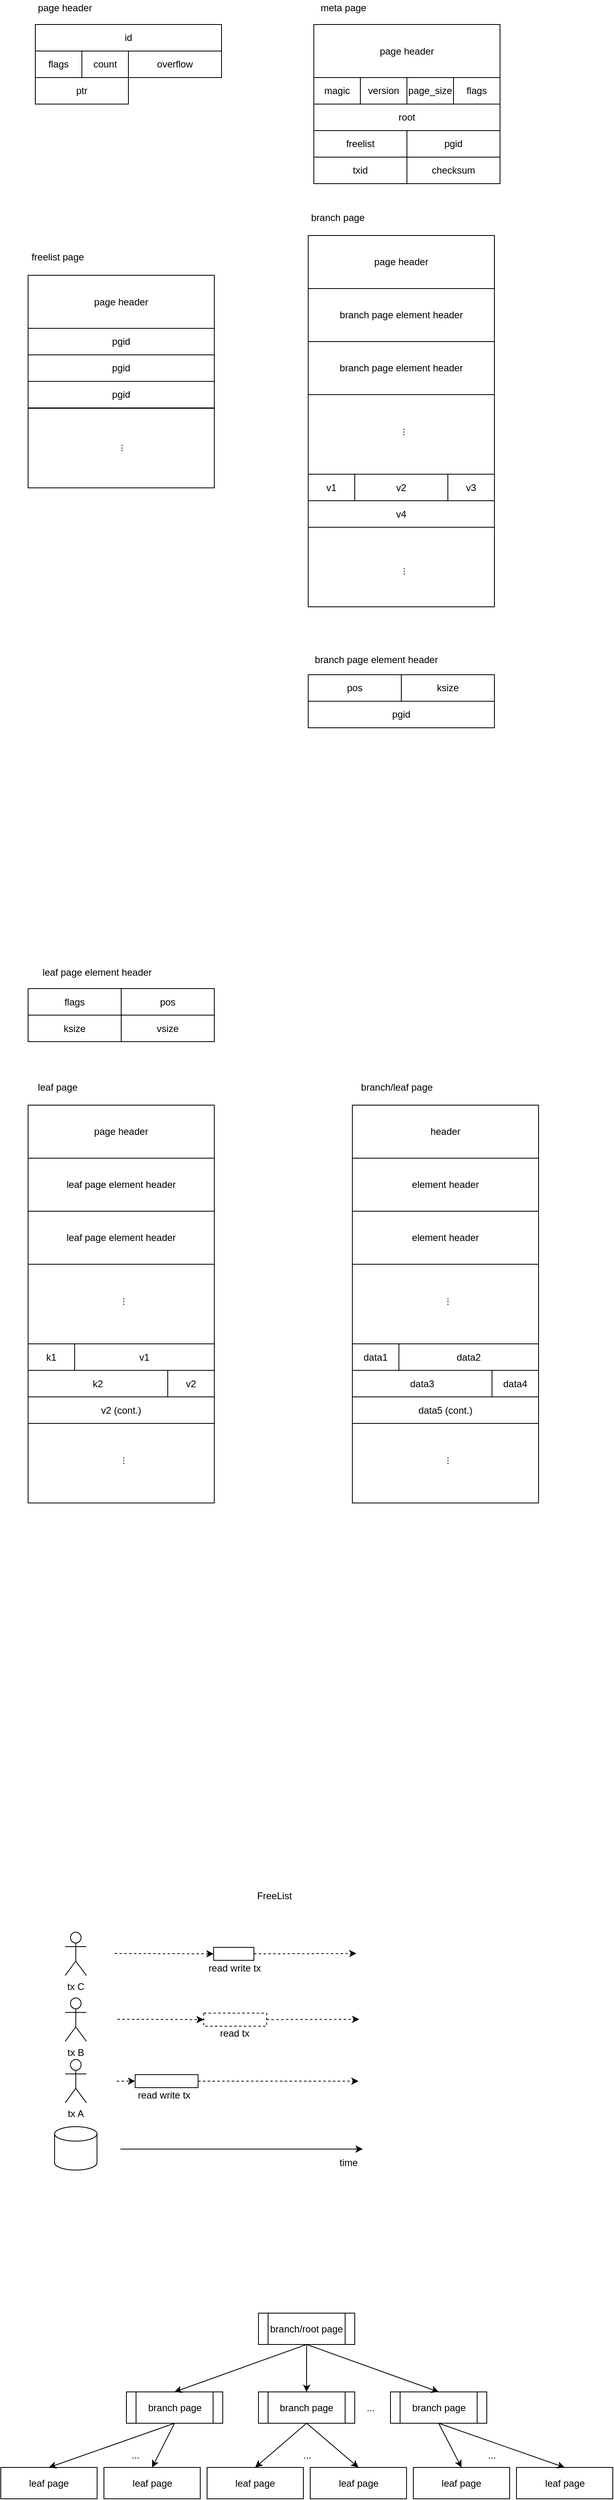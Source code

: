 <mxfile version="11.0.5" type="device"><diagram id="u4x8WOpC-o0JPx7OLrli" name="Page-1"><mxGraphModel dx="1426" dy="862" grid="0" gridSize="10" guides="1" tooltips="1" connect="1" arrows="1" fold="1" page="1" pageScale="1" pageWidth="827" pageHeight="1169" math="0" shadow="0"><root><mxCell id="0"/><mxCell id="1" parent="0"/><mxCell id="Ba4bxEhjD8OeGmvxkxlH-1" value="magic" style="rounded=0;whiteSpace=wrap;html=1;" parent="1" vertex="1"><mxGeometry x="420" y="132.5" width="58" height="33" as="geometry"/></mxCell><mxCell id="Ba4bxEhjD8OeGmvxkxlH-2" value="version" style="rounded=0;whiteSpace=wrap;html=1;" parent="1" vertex="1"><mxGeometry x="478" y="132.5" width="58" height="33" as="geometry"/></mxCell><mxCell id="Ba4bxEhjD8OeGmvxkxlH-3" value="page_size" style="rounded=0;whiteSpace=wrap;html=1;" parent="1" vertex="1"><mxGeometry x="536" y="132.5" width="58" height="33" as="geometry"/></mxCell><mxCell id="Ba4bxEhjD8OeGmvxkxlH-4" value="flags" style="rounded=0;whiteSpace=wrap;html=1;" parent="1" vertex="1"><mxGeometry x="594" y="132.5" width="58" height="33" as="geometry"/></mxCell><mxCell id="Ba4bxEhjD8OeGmvxkxlH-5" value="root" style="rounded=0;whiteSpace=wrap;html=1;" parent="1" vertex="1"><mxGeometry x="420" y="165.5" width="232" height="33" as="geometry"/></mxCell><mxCell id="Ba4bxEhjD8OeGmvxkxlH-6" value="freelist" style="rounded=0;whiteSpace=wrap;html=1;" parent="1" vertex="1"><mxGeometry x="420" y="198.5" width="116" height="33" as="geometry"/></mxCell><mxCell id="Ba4bxEhjD8OeGmvxkxlH-7" value="pgid" style="rounded=0;whiteSpace=wrap;html=1;" parent="1" vertex="1"><mxGeometry x="536" y="198.5" width="116" height="33" as="geometry"/></mxCell><mxCell id="Ba4bxEhjD8OeGmvxkxlH-8" value="txid" style="rounded=0;whiteSpace=wrap;html=1;" parent="1" vertex="1"><mxGeometry x="420" y="231.5" width="116" height="33" as="geometry"/></mxCell><mxCell id="Ba4bxEhjD8OeGmvxkxlH-9" value="checksum" style="rounded=0;whiteSpace=wrap;html=1;" parent="1" vertex="1"><mxGeometry x="536" y="231.5" width="116" height="33" as="geometry"/></mxCell><mxCell id="Ba4bxEhjD8OeGmvxkxlH-10" value="id" style="rounded=0;whiteSpace=wrap;html=1;" parent="1" vertex="1"><mxGeometry x="73" y="66.5" width="232" height="33" as="geometry"/></mxCell><mxCell id="Ba4bxEhjD8OeGmvxkxlH-11" value="flags" style="rounded=0;whiteSpace=wrap;html=1;" parent="1" vertex="1"><mxGeometry x="73" y="99.5" width="58" height="33" as="geometry"/></mxCell><mxCell id="Ba4bxEhjD8OeGmvxkxlH-12" value="count" style="rounded=0;whiteSpace=wrap;html=1;" parent="1" vertex="1"><mxGeometry x="131" y="99.5" width="58" height="33" as="geometry"/></mxCell><mxCell id="Ba4bxEhjD8OeGmvxkxlH-13" value="overflow" style="rounded=0;whiteSpace=wrap;html=1;" parent="1" vertex="1"><mxGeometry x="189" y="99.5" width="116" height="33" as="geometry"/></mxCell><mxCell id="Ba4bxEhjD8OeGmvxkxlH-15" value="ptr" style="rounded=0;whiteSpace=wrap;html=1;" parent="1" vertex="1"><mxGeometry x="73" y="132.5" width="116" height="33" as="geometry"/></mxCell><mxCell id="Ba4bxEhjD8OeGmvxkxlH-16" value="page header" style="text;html=1;strokeColor=none;fillColor=none;align=center;verticalAlign=middle;whiteSpace=wrap;rounded=0;" parent="1" vertex="1"><mxGeometry x="73" y="36" width="74" height="20" as="geometry"/></mxCell><mxCell id="Ba4bxEhjD8OeGmvxkxlH-18" value="page header" style="rounded=0;whiteSpace=wrap;html=1;" parent="1" vertex="1"><mxGeometry x="420" y="66.5" width="232" height="66" as="geometry"/></mxCell><mxCell id="Ba4bxEhjD8OeGmvxkxlH-19" value="meta page" style="text;html=1;strokeColor=none;fillColor=none;align=center;verticalAlign=middle;whiteSpace=wrap;rounded=0;" parent="1" vertex="1"><mxGeometry x="420" y="36" width="74" height="20" as="geometry"/></mxCell><mxCell id="Ba4bxEhjD8OeGmvxkxlH-20" value="page header" style="rounded=0;whiteSpace=wrap;html=1;" parent="1" vertex="1"><mxGeometry x="64" y="378.5" width="232" height="66" as="geometry"/></mxCell><mxCell id="Ba4bxEhjD8OeGmvxkxlH-21" value="freelist page" style="text;html=1;strokeColor=none;fillColor=none;align=center;verticalAlign=middle;whiteSpace=wrap;rounded=0;" parent="1" vertex="1"><mxGeometry x="64" y="346" width="74" height="20" as="geometry"/></mxCell><mxCell id="Ba4bxEhjD8OeGmvxkxlH-22" value="pgid" style="rounded=0;whiteSpace=wrap;html=1;" parent="1" vertex="1"><mxGeometry x="64" y="444.5" width="232" height="33" as="geometry"/></mxCell><mxCell id="Ba4bxEhjD8OeGmvxkxlH-23" value="pgid" style="rounded=0;whiteSpace=wrap;html=1;" parent="1" vertex="1"><mxGeometry x="64" y="477.5" width="232" height="33" as="geometry"/></mxCell><mxCell id="Ba4bxEhjD8OeGmvxkxlH-24" value="pgid" style="rounded=0;whiteSpace=wrap;html=1;" parent="1" vertex="1"><mxGeometry x="64" y="510.5" width="232" height="33" as="geometry"/></mxCell><mxCell id="Ba4bxEhjD8OeGmvxkxlH-25" value="" style="rounded=0;whiteSpace=wrap;html=1;" parent="1" vertex="1"><mxGeometry x="64" y="544" width="232" height="99" as="geometry"/></mxCell><mxCell id="Ba4bxEhjD8OeGmvxkxlH-26" value="..." style="text;html=1;strokeColor=none;fillColor=none;align=center;verticalAlign=middle;whiteSpace=wrap;rounded=0;rotation=90;" parent="1" vertex="1"><mxGeometry x="165" y="583.5" width="40" height="20" as="geometry"/></mxCell><mxCell id="Nzti6w0T7KZgk9Zd2dwh-2" value="page header" style="rounded=0;whiteSpace=wrap;html=1;" parent="1" vertex="1"><mxGeometry x="413" y="329" width="232" height="66" as="geometry"/></mxCell><mxCell id="Nzti6w0T7KZgk9Zd2dwh-3" value="branch page" style="text;html=1;strokeColor=none;fillColor=none;align=center;verticalAlign=middle;whiteSpace=wrap;rounded=0;" parent="1" vertex="1"><mxGeometry x="413" y="296.5" width="74" height="20" as="geometry"/></mxCell><mxCell id="Nzti6w0T7KZgk9Zd2dwh-4" value="branch page element header" style="rounded=0;whiteSpace=wrap;html=1;" parent="1" vertex="1"><mxGeometry x="413" y="395" width="232" height="66" as="geometry"/></mxCell><mxCell id="Nzti6w0T7KZgk9Zd2dwh-5" value="branch page element header" style="rounded=0;whiteSpace=wrap;html=1;" parent="1" vertex="1"><mxGeometry x="413" y="461" width="232" height="66" as="geometry"/></mxCell><mxCell id="Nzti6w0T7KZgk9Zd2dwh-6" value="" style="rounded=0;whiteSpace=wrap;html=1;" parent="1" vertex="1"><mxGeometry x="413" y="527" width="232" height="99" as="geometry"/></mxCell><mxCell id="Nzti6w0T7KZgk9Zd2dwh-7" value="..." style="text;html=1;strokeColor=none;fillColor=none;align=center;verticalAlign=middle;whiteSpace=wrap;rounded=0;rotation=90;" parent="1" vertex="1"><mxGeometry x="516" y="563.5" width="40" height="20" as="geometry"/></mxCell><mxCell id="Nzti6w0T7KZgk9Zd2dwh-8" value="pgid" style="rounded=0;whiteSpace=wrap;html=1;" parent="1" vertex="1"><mxGeometry x="413" y="908.5" width="232" height="33" as="geometry"/></mxCell><mxCell id="Nzti6w0T7KZgk9Zd2dwh-9" value="pos" style="rounded=0;whiteSpace=wrap;html=1;" parent="1" vertex="1"><mxGeometry x="413" y="875.5" width="116" height="33" as="geometry"/></mxCell><mxCell id="Nzti6w0T7KZgk9Zd2dwh-10" value="ksize" style="rounded=0;whiteSpace=wrap;html=1;" parent="1" vertex="1"><mxGeometry x="529" y="875.5" width="116" height="33" as="geometry"/></mxCell><mxCell id="Nzti6w0T7KZgk9Zd2dwh-11" value="branch page element header" style="text;html=1;strokeColor=none;fillColor=none;align=center;verticalAlign=middle;whiteSpace=wrap;rounded=0;" parent="1" vertex="1"><mxGeometry x="412" y="847" width="172" height="20" as="geometry"/></mxCell><mxCell id="Nzti6w0T7KZgk9Zd2dwh-12" value="leaf page element header" style="text;html=1;strokeColor=none;fillColor=none;align=center;verticalAlign=middle;whiteSpace=wrap;rounded=0;" parent="1" vertex="1"><mxGeometry x="64" y="1236" width="172" height="20" as="geometry"/></mxCell><mxCell id="Nzti6w0T7KZgk9Zd2dwh-13" value="flags" style="rounded=0;whiteSpace=wrap;html=1;" parent="1" vertex="1"><mxGeometry x="64" y="1266" width="116" height="33" as="geometry"/></mxCell><mxCell id="Nzti6w0T7KZgk9Zd2dwh-14" value="pos" style="rounded=0;whiteSpace=wrap;html=1;" parent="1" vertex="1"><mxGeometry x="180" y="1266" width="116" height="33" as="geometry"/></mxCell><mxCell id="Nzti6w0T7KZgk9Zd2dwh-15" value="ksize" style="rounded=0;whiteSpace=wrap;html=1;" parent="1" vertex="1"><mxGeometry x="64" y="1299" width="116" height="33" as="geometry"/></mxCell><mxCell id="Nzti6w0T7KZgk9Zd2dwh-16" value="vsize" style="rounded=0;whiteSpace=wrap;html=1;" parent="1" vertex="1"><mxGeometry x="180" y="1299" width="116" height="33" as="geometry"/></mxCell><mxCell id="Nzti6w0T7KZgk9Zd2dwh-20" value="v1" style="rounded=0;whiteSpace=wrap;html=1;" parent="1" vertex="1"><mxGeometry x="413" y="626" width="58" height="33" as="geometry"/></mxCell><mxCell id="Nzti6w0T7KZgk9Zd2dwh-21" value="v2" style="rounded=0;whiteSpace=wrap;html=1;" parent="1" vertex="1"><mxGeometry x="471" y="626" width="116" height="33" as="geometry"/></mxCell><mxCell id="Nzti6w0T7KZgk9Zd2dwh-23" value="v3" style="rounded=0;whiteSpace=wrap;html=1;" parent="1" vertex="1"><mxGeometry x="587" y="626" width="58" height="33" as="geometry"/></mxCell><mxCell id="Nzti6w0T7KZgk9Zd2dwh-24" value="v4" style="rounded=0;whiteSpace=wrap;html=1;" parent="1" vertex="1"><mxGeometry x="413" y="659" width="232" height="33" as="geometry"/></mxCell><mxCell id="Nzti6w0T7KZgk9Zd2dwh-25" value="" style="rounded=0;whiteSpace=wrap;html=1;" parent="1" vertex="1"><mxGeometry x="413" y="692" width="232" height="99" as="geometry"/></mxCell><mxCell id="Nzti6w0T7KZgk9Zd2dwh-26" value="..." style="text;html=1;strokeColor=none;fillColor=none;align=center;verticalAlign=middle;whiteSpace=wrap;rounded=0;rotation=90;" parent="1" vertex="1"><mxGeometry x="516" y="737" width="40" height="20" as="geometry"/></mxCell><mxCell id="vAgkXXNqZZOm4XAPOhVZ-1" value="page header" style="rounded=0;whiteSpace=wrap;html=1;" parent="1" vertex="1"><mxGeometry x="64" y="1411" width="232" height="66" as="geometry"/></mxCell><mxCell id="vAgkXXNqZZOm4XAPOhVZ-2" value="leaf page" style="text;html=1;strokeColor=none;fillColor=none;align=center;verticalAlign=middle;whiteSpace=wrap;rounded=0;" parent="1" vertex="1"><mxGeometry x="64" y="1378.5" width="74" height="20" as="geometry"/></mxCell><mxCell id="vAgkXXNqZZOm4XAPOhVZ-3" value="leaf page element header" style="rounded=0;whiteSpace=wrap;html=1;" parent="1" vertex="1"><mxGeometry x="64" y="1477" width="232" height="66" as="geometry"/></mxCell><mxCell id="vAgkXXNqZZOm4XAPOhVZ-4" value="leaf page element header" style="rounded=0;whiteSpace=wrap;html=1;" parent="1" vertex="1"><mxGeometry x="64" y="1543" width="232" height="66" as="geometry"/></mxCell><mxCell id="vAgkXXNqZZOm4XAPOhVZ-5" value="" style="rounded=0;whiteSpace=wrap;html=1;" parent="1" vertex="1"><mxGeometry x="64" y="1609" width="232" height="99" as="geometry"/></mxCell><mxCell id="vAgkXXNqZZOm4XAPOhVZ-6" value="..." style="text;html=1;strokeColor=none;fillColor=none;align=center;verticalAlign=middle;whiteSpace=wrap;rounded=0;rotation=90;" parent="1" vertex="1"><mxGeometry x="167" y="1645.5" width="40" height="20" as="geometry"/></mxCell><mxCell id="vAgkXXNqZZOm4XAPOhVZ-7" value="k1" style="rounded=0;whiteSpace=wrap;html=1;" parent="1" vertex="1"><mxGeometry x="64" y="1708" width="58" height="33" as="geometry"/></mxCell><mxCell id="vAgkXXNqZZOm4XAPOhVZ-8" value="v1" style="rounded=0;whiteSpace=wrap;html=1;" parent="1" vertex="1"><mxGeometry x="122" y="1708" width="174" height="33" as="geometry"/></mxCell><mxCell id="vAgkXXNqZZOm4XAPOhVZ-9" value="k2" style="rounded=0;whiteSpace=wrap;html=1;" parent="1" vertex="1"><mxGeometry x="64" y="1741" width="174" height="33" as="geometry"/></mxCell><mxCell id="vAgkXXNqZZOm4XAPOhVZ-10" value="v2" style="rounded=0;whiteSpace=wrap;html=1;" parent="1" vertex="1"><mxGeometry x="238" y="1741" width="58" height="33" as="geometry"/></mxCell><mxCell id="vAgkXXNqZZOm4XAPOhVZ-11" value="v2 (cont.)" style="rounded=0;whiteSpace=wrap;html=1;" parent="1" vertex="1"><mxGeometry x="64" y="1774" width="232" height="33" as="geometry"/></mxCell><mxCell id="vAgkXXNqZZOm4XAPOhVZ-12" value="" style="rounded=0;whiteSpace=wrap;html=1;" parent="1" vertex="1"><mxGeometry x="64" y="1807" width="232" height="99" as="geometry"/></mxCell><mxCell id="vAgkXXNqZZOm4XAPOhVZ-13" value="..." style="text;html=1;strokeColor=none;fillColor=none;align=center;verticalAlign=middle;whiteSpace=wrap;rounded=0;rotation=90;" parent="1" vertex="1"><mxGeometry x="167" y="1843.5" width="40" height="20" as="geometry"/></mxCell><mxCell id="NZSFjV7HwEU90hjKOPZo-1" value="FreeList" style="text;html=1;strokeColor=none;fillColor=none;align=center;verticalAlign=middle;whiteSpace=wrap;rounded=0;" parent="1" vertex="1"><mxGeometry x="351" y="2385" width="40" height="20" as="geometry"/></mxCell><mxCell id="NZSFjV7HwEU90hjKOPZo-26" value="" style="group" parent="1" vertex="1" connectable="0"><mxGeometry x="97" y="2440" width="384" height="296" as="geometry"/></mxCell><mxCell id="NZSFjV7HwEU90hjKOPZo-25" value="" style="group" parent="NZSFjV7HwEU90hjKOPZo-26" vertex="1" connectable="0"><mxGeometry width="384" height="296" as="geometry"/></mxCell><mxCell id="NZSFjV7HwEU90hjKOPZo-2" value="" style="endArrow=classic;html=1;" parent="NZSFjV7HwEU90hjKOPZo-25" edge="1"><mxGeometry width="50" height="50" relative="1" as="geometry"><mxPoint x="81.908" y="269.909" as="sourcePoint"/><mxPoint x="384" y="269.909" as="targetPoint"/></mxGeometry></mxCell><mxCell id="NZSFjV7HwEU90hjKOPZo-3" value="" style="strokeWidth=1;html=1;shape=mxgraph.flowchart.database;whiteSpace=wrap;" parent="NZSFjV7HwEU90hjKOPZo-25" vertex="1"><mxGeometry y="242.018" width="52.844" height="53.982" as="geometry"/></mxCell><mxCell id="NZSFjV7HwEU90hjKOPZo-7" value="tx A" style="shape=umlActor;verticalLabelPosition=bottom;labelBackgroundColor=#ffffff;verticalAlign=top;html=1;outlineConnect=0;" parent="NZSFjV7HwEU90hjKOPZo-25" vertex="1"><mxGeometry x="13.211" y="158.347" width="26.422" height="53.982" as="geometry"/></mxCell><mxCell id="NZSFjV7HwEU90hjKOPZo-8" value="tx B" style="shape=umlActor;verticalLabelPosition=bottom;labelBackgroundColor=#ffffff;verticalAlign=top;html=1;outlineConnect=0;" parent="NZSFjV7HwEU90hjKOPZo-25" vertex="1"><mxGeometry x="13.211" y="81.872" width="26.422" height="53.982" as="geometry"/></mxCell><mxCell id="NZSFjV7HwEU90hjKOPZo-9" value="tx C" style="shape=umlActor;verticalLabelPosition=bottom;labelBackgroundColor=#ffffff;verticalAlign=top;html=1;outlineConnect=0;" parent="NZSFjV7HwEU90hjKOPZo-25" vertex="1"><mxGeometry x="13.211" width="26.422" height="53.982" as="geometry"/></mxCell><mxCell id="NZSFjV7HwEU90hjKOPZo-11" value="" style="endArrow=classic;html=1;dashed=1;" parent="NZSFjV7HwEU90hjKOPZo-25" source="NZSFjV7HwEU90hjKOPZo-14" edge="1"><mxGeometry width="50" height="50" relative="1" as="geometry"><mxPoint x="77.505" y="185.337" as="sourcePoint"/><mxPoint x="378.716" y="185.337" as="targetPoint"/></mxGeometry></mxCell><mxCell id="NZSFjV7HwEU90hjKOPZo-12" value="" style="endArrow=classic;html=1;dashed=1;" parent="NZSFjV7HwEU90hjKOPZo-25" source="NZSFjV7HwEU90hjKOPZo-16" edge="1"><mxGeometry width="50" height="50" relative="1" as="geometry"><mxPoint x="78.385" y="108.413" as="sourcePoint"/><mxPoint x="379.596" y="108.413" as="targetPoint"/></mxGeometry></mxCell><mxCell id="NZSFjV7HwEU90hjKOPZo-13" value="" style="endArrow=classic;html=1;dashed=1;" parent="NZSFjV7HwEU90hjKOPZo-25" source="NZSFjV7HwEU90hjKOPZo-19" edge="1"><mxGeometry width="50" height="50" relative="1" as="geometry"><mxPoint x="74.862" y="26.541" as="sourcePoint"/><mxPoint x="376.073" y="26.541" as="targetPoint"/></mxGeometry></mxCell><mxCell id="NZSFjV7HwEU90hjKOPZo-14" value="" style="rounded=0;whiteSpace=wrap;html=1;" parent="NZSFjV7HwEU90hjKOPZo-25" vertex="1"><mxGeometry x="100.404" y="177.24" width="78.385" height="16.195" as="geometry"/></mxCell><mxCell id="NZSFjV7HwEU90hjKOPZo-15" value="" style="endArrow=classic;html=1;dashed=1;" parent="NZSFjV7HwEU90hjKOPZo-25" target="NZSFjV7HwEU90hjKOPZo-14" edge="1"><mxGeometry width="50" height="50" relative="1" as="geometry"><mxPoint x="77.505" y="185.337" as="sourcePoint"/><mxPoint x="378.716" y="185.337" as="targetPoint"/></mxGeometry></mxCell><mxCell id="NZSFjV7HwEU90hjKOPZo-16" value="" style="rounded=0;whiteSpace=wrap;html=1;dashed=1;" parent="NZSFjV7HwEU90hjKOPZo-25" vertex="1"><mxGeometry x="185.835" y="100.766" width="78.385" height="16.195" as="geometry"/></mxCell><mxCell id="NZSFjV7HwEU90hjKOPZo-18" value="" style="endArrow=classic;html=1;dashed=1;" parent="NZSFjV7HwEU90hjKOPZo-25" target="NZSFjV7HwEU90hjKOPZo-16" edge="1"><mxGeometry width="50" height="50" relative="1" as="geometry"><mxPoint x="78.385" y="108.413" as="sourcePoint"/><mxPoint x="379.596" y="108.413" as="targetPoint"/></mxGeometry></mxCell><mxCell id="NZSFjV7HwEU90hjKOPZo-19" value="" style="rounded=0;whiteSpace=wrap;html=1;" parent="NZSFjV7HwEU90hjKOPZo-25" vertex="1"><mxGeometry x="198.165" y="18.894" width="50.202" height="16.195" as="geometry"/></mxCell><mxCell id="NZSFjV7HwEU90hjKOPZo-20" value="" style="endArrow=classic;html=1;dashed=1;" parent="NZSFjV7HwEU90hjKOPZo-25" target="NZSFjV7HwEU90hjKOPZo-19" edge="1"><mxGeometry width="50" height="50" relative="1" as="geometry"><mxPoint x="74.862" y="26.541" as="sourcePoint"/><mxPoint x="376.073" y="26.541" as="targetPoint"/></mxGeometry></mxCell><mxCell id="NZSFjV7HwEU90hjKOPZo-21" value="time" style="text;html=1;strokeColor=none;fillColor=none;align=center;verticalAlign=middle;whiteSpace=wrap;rounded=0;dashed=1;" parent="NZSFjV7HwEU90hjKOPZo-25" vertex="1"><mxGeometry x="348.771" y="278.006" width="35.229" height="17.994" as="geometry"/></mxCell><mxCell id="NZSFjV7HwEU90hjKOPZo-22" value="read write tx" style="text;html=1;strokeColor=none;fillColor=none;align=center;verticalAlign=middle;whiteSpace=wrap;rounded=0;dashed=1;" parent="NZSFjV7HwEU90hjKOPZo-25" vertex="1"><mxGeometry x="101.284" y="194.334" width="71.339" height="17.994" as="geometry"/></mxCell><mxCell id="NZSFjV7HwEU90hjKOPZo-23" value="read write tx" style="text;html=1;strokeColor=none;fillColor=none;align=center;verticalAlign=middle;whiteSpace=wrap;rounded=0;dashed=1;" parent="NZSFjV7HwEU90hjKOPZo-25" vertex="1"><mxGeometry x="189.358" y="35.988" width="71.339" height="17.994" as="geometry"/></mxCell><mxCell id="NZSFjV7HwEU90hjKOPZo-24" value="read tx" style="text;html=1;strokeColor=none;fillColor=none;align=center;verticalAlign=middle;whiteSpace=wrap;rounded=0;dashed=1;" parent="NZSFjV7HwEU90hjKOPZo-25" vertex="1"><mxGeometry x="189.358" y="116.96" width="71.339" height="17.994" as="geometry"/></mxCell><mxCell id="IpLUI366wupFd2d_Ot6E-1" value="header" style="rounded=0;whiteSpace=wrap;html=1;" parent="1" vertex="1"><mxGeometry x="468" y="1411" width="232" height="66" as="geometry"/></mxCell><mxCell id="IpLUI366wupFd2d_Ot6E-2" value="element header" style="rounded=0;whiteSpace=wrap;html=1;" parent="1" vertex="1"><mxGeometry x="468" y="1477" width="232" height="66" as="geometry"/></mxCell><mxCell id="IpLUI366wupFd2d_Ot6E-3" value="element header" style="rounded=0;whiteSpace=wrap;html=1;" parent="1" vertex="1"><mxGeometry x="468" y="1543" width="232" height="66" as="geometry"/></mxCell><mxCell id="IpLUI366wupFd2d_Ot6E-4" value="" style="rounded=0;whiteSpace=wrap;html=1;" parent="1" vertex="1"><mxGeometry x="468" y="1609" width="232" height="99" as="geometry"/></mxCell><mxCell id="IpLUI366wupFd2d_Ot6E-5" value="..." style="text;html=1;strokeColor=none;fillColor=none;align=center;verticalAlign=middle;whiteSpace=wrap;rounded=0;rotation=90;" parent="1" vertex="1"><mxGeometry x="571" y="1645.5" width="40" height="20" as="geometry"/></mxCell><mxCell id="IpLUI366wupFd2d_Ot6E-6" value="data1" style="rounded=0;whiteSpace=wrap;html=1;" parent="1" vertex="1"><mxGeometry x="468" y="1708" width="58" height="33" as="geometry"/></mxCell><mxCell id="IpLUI366wupFd2d_Ot6E-7" value="data2" style="rounded=0;whiteSpace=wrap;html=1;" parent="1" vertex="1"><mxGeometry x="526" y="1708" width="174" height="33" as="geometry"/></mxCell><mxCell id="IpLUI366wupFd2d_Ot6E-8" value="data3" style="rounded=0;whiteSpace=wrap;html=1;" parent="1" vertex="1"><mxGeometry x="468" y="1741" width="174" height="33" as="geometry"/></mxCell><mxCell id="IpLUI366wupFd2d_Ot6E-9" value="data4" style="rounded=0;whiteSpace=wrap;html=1;" parent="1" vertex="1"><mxGeometry x="642" y="1741" width="58" height="33" as="geometry"/></mxCell><mxCell id="IpLUI366wupFd2d_Ot6E-10" value="data5 (cont.)" style="rounded=0;whiteSpace=wrap;html=1;" parent="1" vertex="1"><mxGeometry x="468" y="1774" width="232" height="33" as="geometry"/></mxCell><mxCell id="IpLUI366wupFd2d_Ot6E-11" value="" style="rounded=0;whiteSpace=wrap;html=1;" parent="1" vertex="1"><mxGeometry x="468" y="1807" width="232" height="99" as="geometry"/></mxCell><mxCell id="IpLUI366wupFd2d_Ot6E-12" value="..." style="text;html=1;strokeColor=none;fillColor=none;align=center;verticalAlign=middle;whiteSpace=wrap;rounded=0;rotation=90;" parent="1" vertex="1"><mxGeometry x="571" y="1843.5" width="40" height="20" as="geometry"/></mxCell><mxCell id="IpLUI366wupFd2d_Ot6E-13" value="branch/leaf page" style="text;html=1;strokeColor=none;fillColor=none;align=center;verticalAlign=middle;whiteSpace=wrap;rounded=0;" parent="1" vertex="1"><mxGeometry x="468" y="1379" width="111" height="20" as="geometry"/></mxCell><mxCell id="IpLUI366wupFd2d_Ot6E-14" value="branch/root page" style="shape=process;whiteSpace=wrap;html=1;backgroundOutline=1;" parent="1" vertex="1"><mxGeometry x="351" y="2914" width="120" height="39" as="geometry"/></mxCell><mxCell id="IpLUI366wupFd2d_Ot6E-15" value="branch page" style="shape=process;whiteSpace=wrap;html=1;backgroundOutline=1;" parent="1" vertex="1"><mxGeometry x="186.5" y="3012" width="120" height="39" as="geometry"/></mxCell><mxCell id="IpLUI366wupFd2d_Ot6E-16" value="branch page" style="shape=process;whiteSpace=wrap;html=1;backgroundOutline=1;" parent="1" vertex="1"><mxGeometry x="351" y="3012" width="120" height="39" as="geometry"/></mxCell><mxCell id="IpLUI366wupFd2d_Ot6E-17" value="branch page" style="shape=process;whiteSpace=wrap;html=1;backgroundOutline=1;" parent="1" vertex="1"><mxGeometry x="515.5" y="3012" width="120" height="39" as="geometry"/></mxCell><mxCell id="IpLUI366wupFd2d_Ot6E-20" value="..." style="text;html=1;strokeColor=none;fillColor=none;align=center;verticalAlign=middle;whiteSpace=wrap;rounded=0;" parent="1" vertex="1"><mxGeometry x="471" y="3021.5" width="40" height="20" as="geometry"/></mxCell><mxCell id="IpLUI366wupFd2d_Ot6E-21" value="leaf page" style="rounded=0;whiteSpace=wrap;html=1;" parent="1" vertex="1"><mxGeometry x="30" y="3106" width="120" height="39" as="geometry"/></mxCell><mxCell id="IpLUI366wupFd2d_Ot6E-22" value="leaf page" style="rounded=0;whiteSpace=wrap;html=1;" parent="1" vertex="1"><mxGeometry x="158.5" y="3106" width="120" height="39" as="geometry"/></mxCell><mxCell id="IpLUI366wupFd2d_Ot6E-23" value="leaf page" style="rounded=0;whiteSpace=wrap;html=1;" parent="1" vertex="1"><mxGeometry x="415.5" y="3106" width="120" height="39" as="geometry"/></mxCell><mxCell id="IpLUI366wupFd2d_Ot6E-24" value="leaf page" style="rounded=0;whiteSpace=wrap;html=1;" parent="1" vertex="1"><mxGeometry x="544" y="3106" width="120" height="39" as="geometry"/></mxCell><mxCell id="IpLUI366wupFd2d_Ot6E-25" value="" style="endArrow=classic;html=1;exitX=0.5;exitY=1;exitDx=0;exitDy=0;entryX=0.5;entryY=0;entryDx=0;entryDy=0;" parent="1" source="IpLUI366wupFd2d_Ot6E-14" target="IpLUI366wupFd2d_Ot6E-15" edge="1"><mxGeometry width="50" height="50" relative="1" as="geometry"><mxPoint x="64" y="3216" as="sourcePoint"/><mxPoint x="114" y="3166" as="targetPoint"/></mxGeometry></mxCell><mxCell id="IpLUI366wupFd2d_Ot6E-26" value="" style="endArrow=classic;html=1;exitX=0.5;exitY=1;exitDx=0;exitDy=0;entryX=0.5;entryY=0;entryDx=0;entryDy=0;" parent="1" source="IpLUI366wupFd2d_Ot6E-14" target="IpLUI366wupFd2d_Ot6E-16" edge="1"><mxGeometry width="50" height="50" relative="1" as="geometry"><mxPoint x="421" y="2963" as="sourcePoint"/><mxPoint x="256.5" y="3022" as="targetPoint"/></mxGeometry></mxCell><mxCell id="IpLUI366wupFd2d_Ot6E-27" value="" style="endArrow=classic;html=1;exitX=0.5;exitY=1;exitDx=0;exitDy=0;entryX=0.5;entryY=0;entryDx=0;entryDy=0;" parent="1" source="IpLUI366wupFd2d_Ot6E-14" target="IpLUI366wupFd2d_Ot6E-17" edge="1"><mxGeometry width="50" height="50" relative="1" as="geometry"><mxPoint x="421" y="2963" as="sourcePoint"/><mxPoint x="421" y="3022" as="targetPoint"/></mxGeometry></mxCell><mxCell id="IpLUI366wupFd2d_Ot6E-28" value="" style="endArrow=classic;html=1;exitX=0.5;exitY=1;exitDx=0;exitDy=0;entryX=0.5;entryY=0;entryDx=0;entryDy=0;" parent="1" source="IpLUI366wupFd2d_Ot6E-15" target="IpLUI366wupFd2d_Ot6E-21" edge="1"><mxGeometry width="50" height="50" relative="1" as="geometry"><mxPoint x="421" y="2963" as="sourcePoint"/><mxPoint x="585.5" y="3022" as="targetPoint"/></mxGeometry></mxCell><mxCell id="IpLUI366wupFd2d_Ot6E-29" value="" style="endArrow=classic;html=1;exitX=0.5;exitY=1;exitDx=0;exitDy=0;entryX=0.5;entryY=0;entryDx=0;entryDy=0;" parent="1" source="IpLUI366wupFd2d_Ot6E-15" target="IpLUI366wupFd2d_Ot6E-22" edge="1"><mxGeometry width="50" height="50" relative="1" as="geometry"><mxPoint x="256.5" y="3061" as="sourcePoint"/><mxPoint x="204" y="3116" as="targetPoint"/></mxGeometry></mxCell><mxCell id="IpLUI366wupFd2d_Ot6E-30" value="leaf page" style="rounded=0;whiteSpace=wrap;html=1;" parent="1" vertex="1"><mxGeometry x="287" y="3106" width="120" height="39" as="geometry"/></mxCell><mxCell id="IpLUI366wupFd2d_Ot6E-31" value="leaf page" style="rounded=0;whiteSpace=wrap;html=1;" parent="1" vertex="1"><mxGeometry x="672.5" y="3106" width="120" height="39" as="geometry"/></mxCell><mxCell id="IpLUI366wupFd2d_Ot6E-32" value="" style="endArrow=classic;html=1;exitX=0.5;exitY=1;exitDx=0;exitDy=0;entryX=0.5;entryY=0;entryDx=0;entryDy=0;" parent="1" source="IpLUI366wupFd2d_Ot6E-16" target="IpLUI366wupFd2d_Ot6E-30" edge="1"><mxGeometry width="50" height="50" relative="1" as="geometry"><mxPoint x="256.5" y="3061" as="sourcePoint"/><mxPoint x="228.5" y="3116" as="targetPoint"/></mxGeometry></mxCell><mxCell id="IpLUI366wupFd2d_Ot6E-33" value="" style="endArrow=classic;html=1;exitX=0.5;exitY=1;exitDx=0;exitDy=0;entryX=0.5;entryY=0;entryDx=0;entryDy=0;" parent="1" source="IpLUI366wupFd2d_Ot6E-16" target="IpLUI366wupFd2d_Ot6E-23" edge="1"><mxGeometry width="50" height="50" relative="1" as="geometry"><mxPoint x="421" y="3061" as="sourcePoint"/><mxPoint x="357" y="3116" as="targetPoint"/></mxGeometry></mxCell><mxCell id="IpLUI366wupFd2d_Ot6E-34" value="" style="endArrow=classic;html=1;exitX=0.5;exitY=1;exitDx=0;exitDy=0;entryX=0.5;entryY=0;entryDx=0;entryDy=0;" parent="1" source="IpLUI366wupFd2d_Ot6E-17" target="IpLUI366wupFd2d_Ot6E-24" edge="1"><mxGeometry width="50" height="50" relative="1" as="geometry"><mxPoint x="421" y="3061" as="sourcePoint"/><mxPoint x="485.5" y="3116" as="targetPoint"/></mxGeometry></mxCell><mxCell id="IpLUI366wupFd2d_Ot6E-35" value="" style="endArrow=classic;html=1;exitX=0.5;exitY=1;exitDx=0;exitDy=0;entryX=0.5;entryY=0;entryDx=0;entryDy=0;" parent="1" source="IpLUI366wupFd2d_Ot6E-17" target="IpLUI366wupFd2d_Ot6E-31" edge="1"><mxGeometry width="50" height="50" relative="1" as="geometry"><mxPoint x="585.5" y="3061" as="sourcePoint"/><mxPoint x="614" y="3116" as="targetPoint"/></mxGeometry></mxCell><mxCell id="IpLUI366wupFd2d_Ot6E-36" value="..." style="text;html=1;strokeColor=none;fillColor=none;align=center;verticalAlign=middle;whiteSpace=wrap;rounded=0;" parent="1" vertex="1"><mxGeometry x="177.5" y="3080.5" width="40" height="20" as="geometry"/></mxCell><mxCell id="IpLUI366wupFd2d_Ot6E-37" value="..." style="text;html=1;strokeColor=none;fillColor=none;align=center;verticalAlign=middle;whiteSpace=wrap;rounded=0;" parent="1" vertex="1"><mxGeometry x="392" y="3080.5" width="40" height="20" as="geometry"/></mxCell><mxCell id="IpLUI366wupFd2d_Ot6E-38" value="..." style="text;html=1;strokeColor=none;fillColor=none;align=center;verticalAlign=middle;whiteSpace=wrap;rounded=0;" parent="1" vertex="1"><mxGeometry x="622" y="3080.5" width="40" height="20" as="geometry"/></mxCell></root></mxGraphModel></diagram></mxfile>